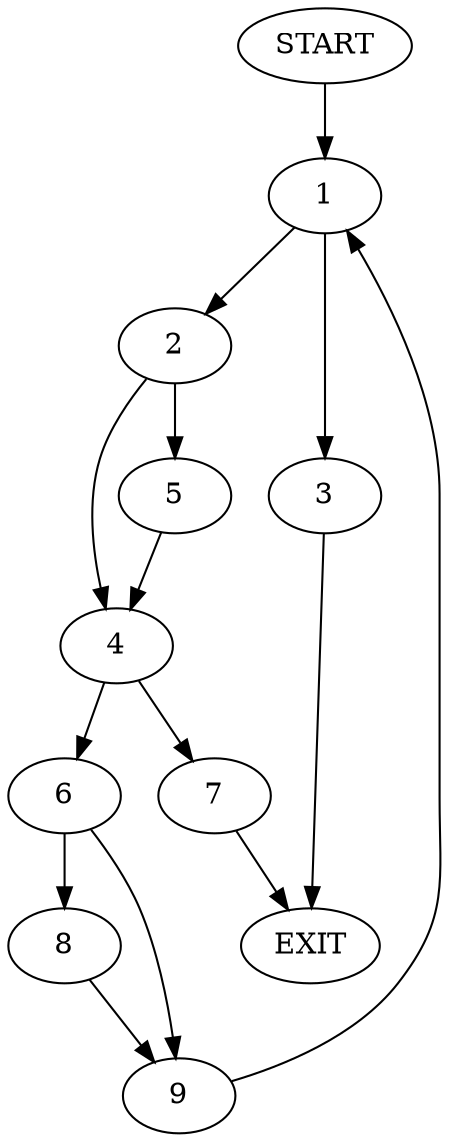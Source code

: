 digraph {
0 [label="START"]
10 [label="EXIT"]
0 -> 1
1 -> 2
1 -> 3
3 -> 10
2 -> 4
2 -> 5
5 -> 4
4 -> 6
4 -> 7
6 -> 8
6 -> 9
7 -> 10
9 -> 1
8 -> 9
}
